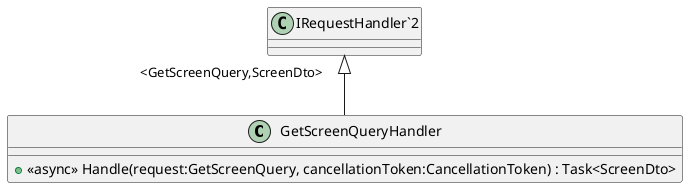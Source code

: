 @startuml
class GetScreenQueryHandler {
    + <<async>> Handle(request:GetScreenQuery, cancellationToken:CancellationToken) : Task<ScreenDto>
}
"IRequestHandler`2" "<GetScreenQuery,ScreenDto>" <|-- GetScreenQueryHandler
@enduml
